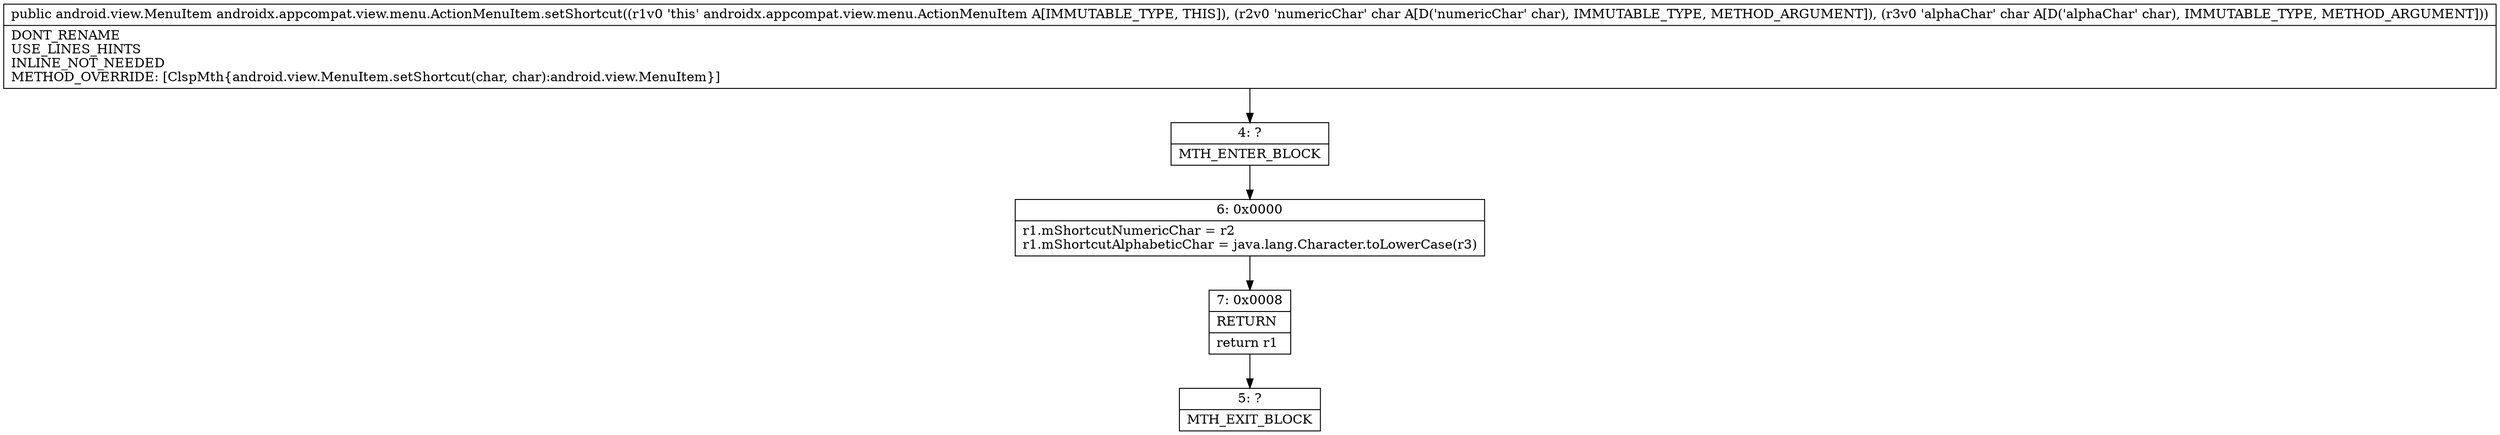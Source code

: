 digraph "CFG forandroidx.appcompat.view.menu.ActionMenuItem.setShortcut(CC)Landroid\/view\/MenuItem;" {
Node_4 [shape=record,label="{4\:\ ?|MTH_ENTER_BLOCK\l}"];
Node_6 [shape=record,label="{6\:\ 0x0000|r1.mShortcutNumericChar = r2\lr1.mShortcutAlphabeticChar = java.lang.Character.toLowerCase(r3)\l}"];
Node_7 [shape=record,label="{7\:\ 0x0008|RETURN\l|return r1\l}"];
Node_5 [shape=record,label="{5\:\ ?|MTH_EXIT_BLOCK\l}"];
MethodNode[shape=record,label="{public android.view.MenuItem androidx.appcompat.view.menu.ActionMenuItem.setShortcut((r1v0 'this' androidx.appcompat.view.menu.ActionMenuItem A[IMMUTABLE_TYPE, THIS]), (r2v0 'numericChar' char A[D('numericChar' char), IMMUTABLE_TYPE, METHOD_ARGUMENT]), (r3v0 'alphaChar' char A[D('alphaChar' char), IMMUTABLE_TYPE, METHOD_ARGUMENT]))  | DONT_RENAME\lUSE_LINES_HINTS\lINLINE_NOT_NEEDED\lMETHOD_OVERRIDE: [ClspMth\{android.view.MenuItem.setShortcut(char, char):android.view.MenuItem\}]\l}"];
MethodNode -> Node_4;Node_4 -> Node_6;
Node_6 -> Node_7;
Node_7 -> Node_5;
}

